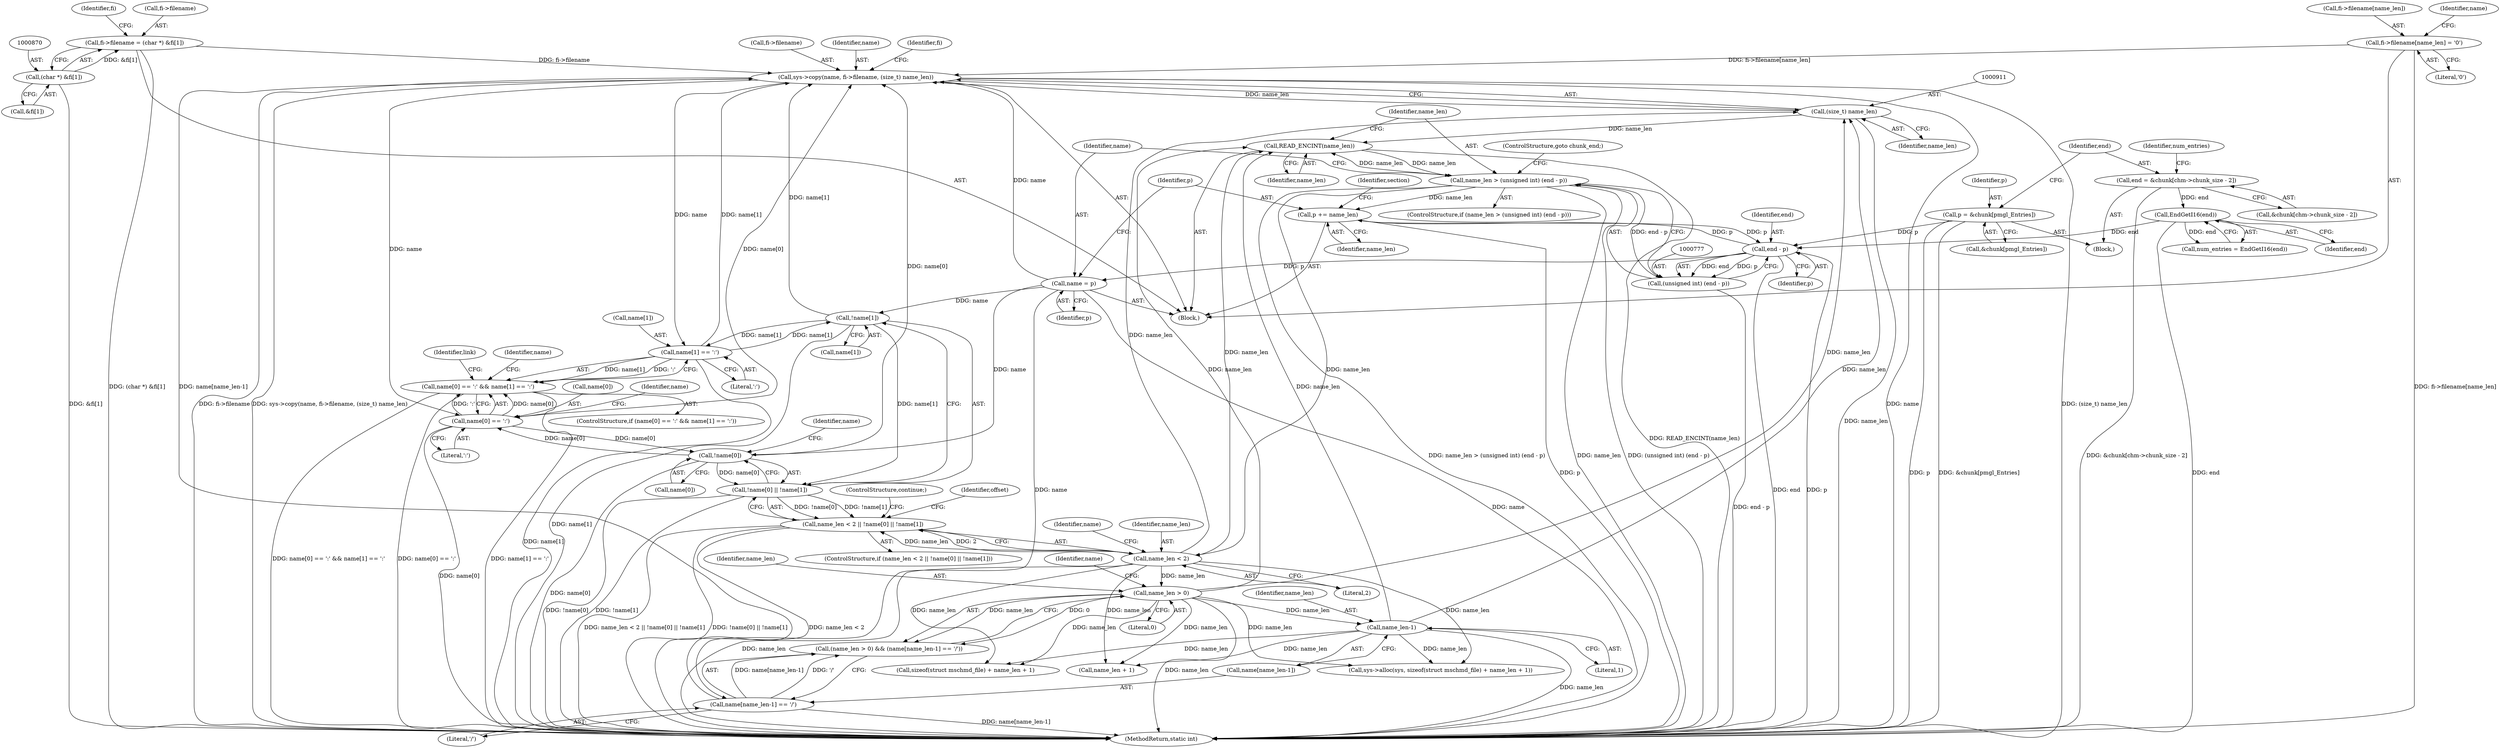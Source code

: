 digraph "0_libmspack_2f084136cfe0d05e5bf5703f3e83c6d955234b4d@API" {
"1000905" [label="(Call,sys->copy(name, fi->filename, (size_t) name_len))"];
"1000804" [label="(Call,!name[1])"];
"1000782" [label="(Call,name = p)"];
"1000778" [label="(Call,end - p)"];
"1000765" [label="(Call,EndGetI16(end))"];
"1000753" [label="(Call,end = &chunk[chm->chunk_size - 2])"];
"1000747" [label="(Call,p = &chunk[pmgl_Entries])"];
"1000785" [label="(Call,p += name_len)"];
"1000774" [label="(Call,name_len > (unsigned int) (end - p))"];
"1000771" [label="(Call,READ_ENCINT(name_len))"];
"1000826" [label="(Call,name_len-1)"];
"1000820" [label="(Call,name_len > 0)"];
"1000796" [label="(Call,name_len < 2)"];
"1000910" [label="(Call,(size_t) name_len)"];
"1000776" [label="(Call,(unsigned int) (end - p))"];
"1000927" [label="(Call,name[1] == ':')"];
"1000905" [label="(Call,sys->copy(name, fi->filename, (size_t) name_len))"];
"1000823" [label="(Call,name[name_len-1] == '/')"];
"1000922" [label="(Call,name[0] == ':')"];
"1000800" [label="(Call,!name[0])"];
"1000865" [label="(Call,fi->filename = (char *) &fi[1])"];
"1000869" [label="(Call,(char *) &fi[1])"];
"1000913" [label="(Call,fi->filename[name_len] = '\0')"];
"1000799" [label="(Call,!name[0] || !name[1])"];
"1000795" [label="(Call,name_len < 2 || !name[0] || !name[1])"];
"1000921" [label="(Call,name[0] == ':' && name[1] == ':')"];
"1000765" [label="(Call,EndGetI16(end))"];
"1000789" [label="(Identifier,section)"];
"1000764" [label="(Identifier,num_entries)"];
"1000781" [label="(ControlStructure,goto chunk_end;)"];
"1000912" [label="(Identifier,name_len)"];
"1000805" [label="(Call,name[1])"];
"1000821" [label="(Identifier,name_len)"];
"1000749" [label="(Call,&chunk[pmgl_Entries])"];
"1000812" [label="(Identifier,offset)"];
"1000763" [label="(Call,num_entries = EndGetI16(end))"];
"1000766" [label="(Identifier,end)"];
"1000795" [label="(Call,name_len < 2 || !name[0] || !name[1])"];
"1000919" [label="(Literal,'\0')"];
"1000921" [label="(Call,name[0] == ':' && name[1] == ':')"];
"1000755" [label="(Call,&chunk[chm->chunk_size - 2])"];
"1000775" [label="(Identifier,name_len)"];
"1000907" [label="(Call,fi->filename)"];
"1000913" [label="(Call,fi->filename[name_len] = '\0')"];
"1000773" [label="(ControlStructure,if (name_len > (unsigned int) (end - p)))"];
"1000829" [label="(Literal,'/')"];
"1000922" [label="(Call,name[0] == ':')"];
"1000802" [label="(Identifier,name)"];
"1000927" [label="(Call,name[1] == ':')"];
"1000877" [label="(Identifier,fi)"];
"1000771" [label="(Call,READ_ENCINT(name_len))"];
"1000801" [label="(Call,name[0])"];
"1000787" [label="(Identifier,name_len)"];
"1000820" [label="(Call,name_len > 0)"];
"1000869" [label="(Call,(char *) &fi[1])"];
"1000920" [label="(ControlStructure,if (name[0] == ':' && name[1] == ':'))"];
"1000823" [label="(Call,name[name_len-1] == '/')"];
"1000822" [label="(Literal,0)"];
"1000929" [label="(Identifier,name)"];
"1000687" [label="(Block,)"];
"1001049" [label="(Identifier,link)"];
"1000826" [label="(Call,name_len-1)"];
"1000928" [label="(Call,name[1])"];
"1000866" [label="(Call,fi->filename)"];
"1000770" [label="(Block,)"];
"1000847" [label="(Call,sys->alloc(sys, sizeof(struct mschmd_file) + name_len + 1))"];
"1000747" [label="(Call,p = &chunk[pmgl_Entries])"];
"1000772" [label="(Identifier,name_len)"];
"1000808" [label="(ControlStructure,continue;)"];
"1000753" [label="(Call,end = &chunk[chm->chunk_size - 2])"];
"1000804" [label="(Call,!name[1])"];
"1000938" [label="(Identifier,name)"];
"1000782" [label="(Call,name = p)"];
"1000800" [label="(Call,!name[0])"];
"1000785" [label="(Call,p += name_len)"];
"1000865" [label="(Call,fi->filename = (char *) &fi[1])"];
"1000748" [label="(Identifier,p)"];
"1000786" [label="(Identifier,p)"];
"1000796" [label="(Call,name_len < 2)"];
"1000906" [label="(Identifier,name)"];
"1000827" [label="(Identifier,name_len)"];
"1000910" [label="(Call,(size_t) name_len)"];
"1000914" [label="(Call,fi->filename[name_len])"];
"1000905" [label="(Call,sys->copy(name, fi->filename, (size_t) name_len))"];
"1000776" [label="(Call,(unsigned int) (end - p))"];
"1000828" [label="(Literal,1)"];
"1000806" [label="(Identifier,name)"];
"1000916" [label="(Identifier,fi)"];
"1000783" [label="(Identifier,name)"];
"1000778" [label="(Call,end - p)"];
"1001081" [label="(MethodReturn,static int)"];
"1000798" [label="(Literal,2)"];
"1000926" [label="(Literal,':')"];
"1000849" [label="(Call,sizeof(struct mschmd_file) + name_len + 1)"];
"1000794" [label="(ControlStructure,if (name_len < 2 || !name[0] || !name[1]))"];
"1000825" [label="(Identifier,name)"];
"1000779" [label="(Identifier,end)"];
"1000931" [label="(Literal,':')"];
"1000780" [label="(Identifier,p)"];
"1000924" [label="(Identifier,name)"];
"1000784" [label="(Identifier,p)"];
"1000799" [label="(Call,!name[0] || !name[1])"];
"1000852" [label="(Call,name_len + 1)"];
"1000871" [label="(Call,&fi[1])"];
"1000819" [label="(Call,(name_len > 0) && (name[name_len-1] == '/'))"];
"1000754" [label="(Identifier,end)"];
"1000774" [label="(Call,name_len > (unsigned int) (end - p))"];
"1000923" [label="(Call,name[0])"];
"1000797" [label="(Identifier,name_len)"];
"1000824" [label="(Call,name[name_len-1])"];
"1000905" -> "1000770"  [label="AST: "];
"1000905" -> "1000910"  [label="CFG: "];
"1000906" -> "1000905"  [label="AST: "];
"1000907" -> "1000905"  [label="AST: "];
"1000910" -> "1000905"  [label="AST: "];
"1000916" -> "1000905"  [label="CFG: "];
"1000905" -> "1001081"  [label="DDG: sys->copy(name, fi->filename, (size_t) name_len)"];
"1000905" -> "1001081"  [label="DDG: name"];
"1000905" -> "1001081"  [label="DDG: fi->filename"];
"1000905" -> "1001081"  [label="DDG: (size_t) name_len"];
"1000804" -> "1000905"  [label="DDG: name[1]"];
"1000782" -> "1000905"  [label="DDG: name"];
"1000823" -> "1000905"  [label="DDG: name[name_len-1]"];
"1000922" -> "1000905"  [label="DDG: name[0]"];
"1000800" -> "1000905"  [label="DDG: name[0]"];
"1000927" -> "1000905"  [label="DDG: name[1]"];
"1000865" -> "1000905"  [label="DDG: fi->filename"];
"1000913" -> "1000905"  [label="DDG: fi->filename[name_len]"];
"1000910" -> "1000905"  [label="DDG: name_len"];
"1000905" -> "1000922"  [label="DDG: name"];
"1000905" -> "1000927"  [label="DDG: name"];
"1000804" -> "1000799"  [label="AST: "];
"1000804" -> "1000805"  [label="CFG: "];
"1000805" -> "1000804"  [label="AST: "];
"1000799" -> "1000804"  [label="CFG: "];
"1000804" -> "1001081"  [label="DDG: name[1]"];
"1000804" -> "1000799"  [label="DDG: name[1]"];
"1000782" -> "1000804"  [label="DDG: name"];
"1000927" -> "1000804"  [label="DDG: name[1]"];
"1000804" -> "1000927"  [label="DDG: name[1]"];
"1000782" -> "1000770"  [label="AST: "];
"1000782" -> "1000784"  [label="CFG: "];
"1000783" -> "1000782"  [label="AST: "];
"1000784" -> "1000782"  [label="AST: "];
"1000786" -> "1000782"  [label="CFG: "];
"1000782" -> "1001081"  [label="DDG: name"];
"1000778" -> "1000782"  [label="DDG: p"];
"1000782" -> "1000800"  [label="DDG: name"];
"1000782" -> "1000823"  [label="DDG: name"];
"1000778" -> "1000776"  [label="AST: "];
"1000778" -> "1000780"  [label="CFG: "];
"1000779" -> "1000778"  [label="AST: "];
"1000780" -> "1000778"  [label="AST: "];
"1000776" -> "1000778"  [label="CFG: "];
"1000778" -> "1001081"  [label="DDG: p"];
"1000778" -> "1001081"  [label="DDG: end"];
"1000778" -> "1000776"  [label="DDG: end"];
"1000778" -> "1000776"  [label="DDG: p"];
"1000765" -> "1000778"  [label="DDG: end"];
"1000747" -> "1000778"  [label="DDG: p"];
"1000785" -> "1000778"  [label="DDG: p"];
"1000778" -> "1000785"  [label="DDG: p"];
"1000765" -> "1000763"  [label="AST: "];
"1000765" -> "1000766"  [label="CFG: "];
"1000766" -> "1000765"  [label="AST: "];
"1000763" -> "1000765"  [label="CFG: "];
"1000765" -> "1001081"  [label="DDG: end"];
"1000765" -> "1000763"  [label="DDG: end"];
"1000753" -> "1000765"  [label="DDG: end"];
"1000753" -> "1000687"  [label="AST: "];
"1000753" -> "1000755"  [label="CFG: "];
"1000754" -> "1000753"  [label="AST: "];
"1000755" -> "1000753"  [label="AST: "];
"1000764" -> "1000753"  [label="CFG: "];
"1000753" -> "1001081"  [label="DDG: &chunk[chm->chunk_size - 2]"];
"1000747" -> "1000687"  [label="AST: "];
"1000747" -> "1000749"  [label="CFG: "];
"1000748" -> "1000747"  [label="AST: "];
"1000749" -> "1000747"  [label="AST: "];
"1000754" -> "1000747"  [label="CFG: "];
"1000747" -> "1001081"  [label="DDG: p"];
"1000747" -> "1001081"  [label="DDG: &chunk[pmgl_Entries]"];
"1000785" -> "1000770"  [label="AST: "];
"1000785" -> "1000787"  [label="CFG: "];
"1000786" -> "1000785"  [label="AST: "];
"1000787" -> "1000785"  [label="AST: "];
"1000789" -> "1000785"  [label="CFG: "];
"1000785" -> "1001081"  [label="DDG: p"];
"1000774" -> "1000785"  [label="DDG: name_len"];
"1000774" -> "1000773"  [label="AST: "];
"1000774" -> "1000776"  [label="CFG: "];
"1000775" -> "1000774"  [label="AST: "];
"1000776" -> "1000774"  [label="AST: "];
"1000781" -> "1000774"  [label="CFG: "];
"1000783" -> "1000774"  [label="CFG: "];
"1000774" -> "1001081"  [label="DDG: (unsigned int) (end - p)"];
"1000774" -> "1001081"  [label="DDG: name_len > (unsigned int) (end - p)"];
"1000774" -> "1001081"  [label="DDG: name_len"];
"1000774" -> "1000771"  [label="DDG: name_len"];
"1000771" -> "1000774"  [label="DDG: name_len"];
"1000776" -> "1000774"  [label="DDG: end - p"];
"1000774" -> "1000796"  [label="DDG: name_len"];
"1000771" -> "1000770"  [label="AST: "];
"1000771" -> "1000772"  [label="CFG: "];
"1000772" -> "1000771"  [label="AST: "];
"1000775" -> "1000771"  [label="CFG: "];
"1000771" -> "1001081"  [label="DDG: READ_ENCINT(name_len)"];
"1000826" -> "1000771"  [label="DDG: name_len"];
"1000910" -> "1000771"  [label="DDG: name_len"];
"1000820" -> "1000771"  [label="DDG: name_len"];
"1000796" -> "1000771"  [label="DDG: name_len"];
"1000826" -> "1000824"  [label="AST: "];
"1000826" -> "1000828"  [label="CFG: "];
"1000827" -> "1000826"  [label="AST: "];
"1000828" -> "1000826"  [label="AST: "];
"1000824" -> "1000826"  [label="CFG: "];
"1000826" -> "1001081"  [label="DDG: name_len"];
"1000820" -> "1000826"  [label="DDG: name_len"];
"1000826" -> "1000847"  [label="DDG: name_len"];
"1000826" -> "1000849"  [label="DDG: name_len"];
"1000826" -> "1000852"  [label="DDG: name_len"];
"1000826" -> "1000910"  [label="DDG: name_len"];
"1000820" -> "1000819"  [label="AST: "];
"1000820" -> "1000822"  [label="CFG: "];
"1000821" -> "1000820"  [label="AST: "];
"1000822" -> "1000820"  [label="AST: "];
"1000825" -> "1000820"  [label="CFG: "];
"1000819" -> "1000820"  [label="CFG: "];
"1000820" -> "1001081"  [label="DDG: name_len"];
"1000820" -> "1000819"  [label="DDG: name_len"];
"1000820" -> "1000819"  [label="DDG: 0"];
"1000796" -> "1000820"  [label="DDG: name_len"];
"1000820" -> "1000847"  [label="DDG: name_len"];
"1000820" -> "1000849"  [label="DDG: name_len"];
"1000820" -> "1000852"  [label="DDG: name_len"];
"1000820" -> "1000910"  [label="DDG: name_len"];
"1000796" -> "1000795"  [label="AST: "];
"1000796" -> "1000798"  [label="CFG: "];
"1000797" -> "1000796"  [label="AST: "];
"1000798" -> "1000796"  [label="AST: "];
"1000802" -> "1000796"  [label="CFG: "];
"1000795" -> "1000796"  [label="CFG: "];
"1000796" -> "1001081"  [label="DDG: name_len"];
"1000796" -> "1000795"  [label="DDG: name_len"];
"1000796" -> "1000795"  [label="DDG: 2"];
"1000796" -> "1000847"  [label="DDG: name_len"];
"1000796" -> "1000849"  [label="DDG: name_len"];
"1000796" -> "1000852"  [label="DDG: name_len"];
"1000796" -> "1000910"  [label="DDG: name_len"];
"1000910" -> "1000912"  [label="CFG: "];
"1000911" -> "1000910"  [label="AST: "];
"1000912" -> "1000910"  [label="AST: "];
"1000910" -> "1001081"  [label="DDG: name_len"];
"1000777" -> "1000776"  [label="AST: "];
"1000776" -> "1001081"  [label="DDG: end - p"];
"1000927" -> "1000921"  [label="AST: "];
"1000927" -> "1000931"  [label="CFG: "];
"1000928" -> "1000927"  [label="AST: "];
"1000931" -> "1000927"  [label="AST: "];
"1000921" -> "1000927"  [label="CFG: "];
"1000927" -> "1001081"  [label="DDG: name[1]"];
"1000927" -> "1000921"  [label="DDG: name[1]"];
"1000927" -> "1000921"  [label="DDG: ':'"];
"1000823" -> "1000819"  [label="AST: "];
"1000823" -> "1000829"  [label="CFG: "];
"1000824" -> "1000823"  [label="AST: "];
"1000829" -> "1000823"  [label="AST: "];
"1000819" -> "1000823"  [label="CFG: "];
"1000823" -> "1001081"  [label="DDG: name[name_len-1]"];
"1000823" -> "1000819"  [label="DDG: name[name_len-1]"];
"1000823" -> "1000819"  [label="DDG: '/'"];
"1000922" -> "1000921"  [label="AST: "];
"1000922" -> "1000926"  [label="CFG: "];
"1000923" -> "1000922"  [label="AST: "];
"1000926" -> "1000922"  [label="AST: "];
"1000929" -> "1000922"  [label="CFG: "];
"1000921" -> "1000922"  [label="CFG: "];
"1000922" -> "1001081"  [label="DDG: name[0]"];
"1000922" -> "1000800"  [label="DDG: name[0]"];
"1000922" -> "1000921"  [label="DDG: name[0]"];
"1000922" -> "1000921"  [label="DDG: ':'"];
"1000800" -> "1000922"  [label="DDG: name[0]"];
"1000800" -> "1000799"  [label="AST: "];
"1000800" -> "1000801"  [label="CFG: "];
"1000801" -> "1000800"  [label="AST: "];
"1000806" -> "1000800"  [label="CFG: "];
"1000799" -> "1000800"  [label="CFG: "];
"1000800" -> "1001081"  [label="DDG: name[0]"];
"1000800" -> "1000799"  [label="DDG: name[0]"];
"1000865" -> "1000770"  [label="AST: "];
"1000865" -> "1000869"  [label="CFG: "];
"1000866" -> "1000865"  [label="AST: "];
"1000869" -> "1000865"  [label="AST: "];
"1000877" -> "1000865"  [label="CFG: "];
"1000865" -> "1001081"  [label="DDG: (char *) &fi[1]"];
"1000869" -> "1000865"  [label="DDG: &fi[1]"];
"1000869" -> "1000871"  [label="CFG: "];
"1000870" -> "1000869"  [label="AST: "];
"1000871" -> "1000869"  [label="AST: "];
"1000869" -> "1001081"  [label="DDG: &fi[1]"];
"1000913" -> "1000770"  [label="AST: "];
"1000913" -> "1000919"  [label="CFG: "];
"1000914" -> "1000913"  [label="AST: "];
"1000919" -> "1000913"  [label="AST: "];
"1000924" -> "1000913"  [label="CFG: "];
"1000913" -> "1001081"  [label="DDG: fi->filename[name_len]"];
"1000799" -> "1000795"  [label="AST: "];
"1000795" -> "1000799"  [label="CFG: "];
"1000799" -> "1001081"  [label="DDG: !name[0]"];
"1000799" -> "1001081"  [label="DDG: !name[1]"];
"1000799" -> "1000795"  [label="DDG: !name[0]"];
"1000799" -> "1000795"  [label="DDG: !name[1]"];
"1000795" -> "1000794"  [label="AST: "];
"1000808" -> "1000795"  [label="CFG: "];
"1000812" -> "1000795"  [label="CFG: "];
"1000795" -> "1001081"  [label="DDG: name_len < 2"];
"1000795" -> "1001081"  [label="DDG: name_len < 2 || !name[0] || !name[1]"];
"1000795" -> "1001081"  [label="DDG: !name[0] || !name[1]"];
"1000921" -> "1000920"  [label="AST: "];
"1000938" -> "1000921"  [label="CFG: "];
"1001049" -> "1000921"  [label="CFG: "];
"1000921" -> "1001081"  [label="DDG: name[0] == ':' && name[1] == ':'"];
"1000921" -> "1001081"  [label="DDG: name[1] == ':'"];
"1000921" -> "1001081"  [label="DDG: name[0] == ':'"];
}
